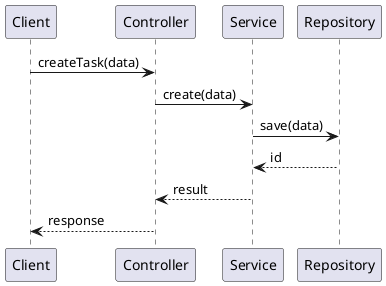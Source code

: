 @startuml
participant Client
participant Controller
participant Service
participant Repository

Client -> Controller: createTask(data)
Controller -> Service: create(data)
Service -> Repository: save(data)
Repository --> Service: id
Service --> Controller: result
Controller --> Client: response
@enduml
